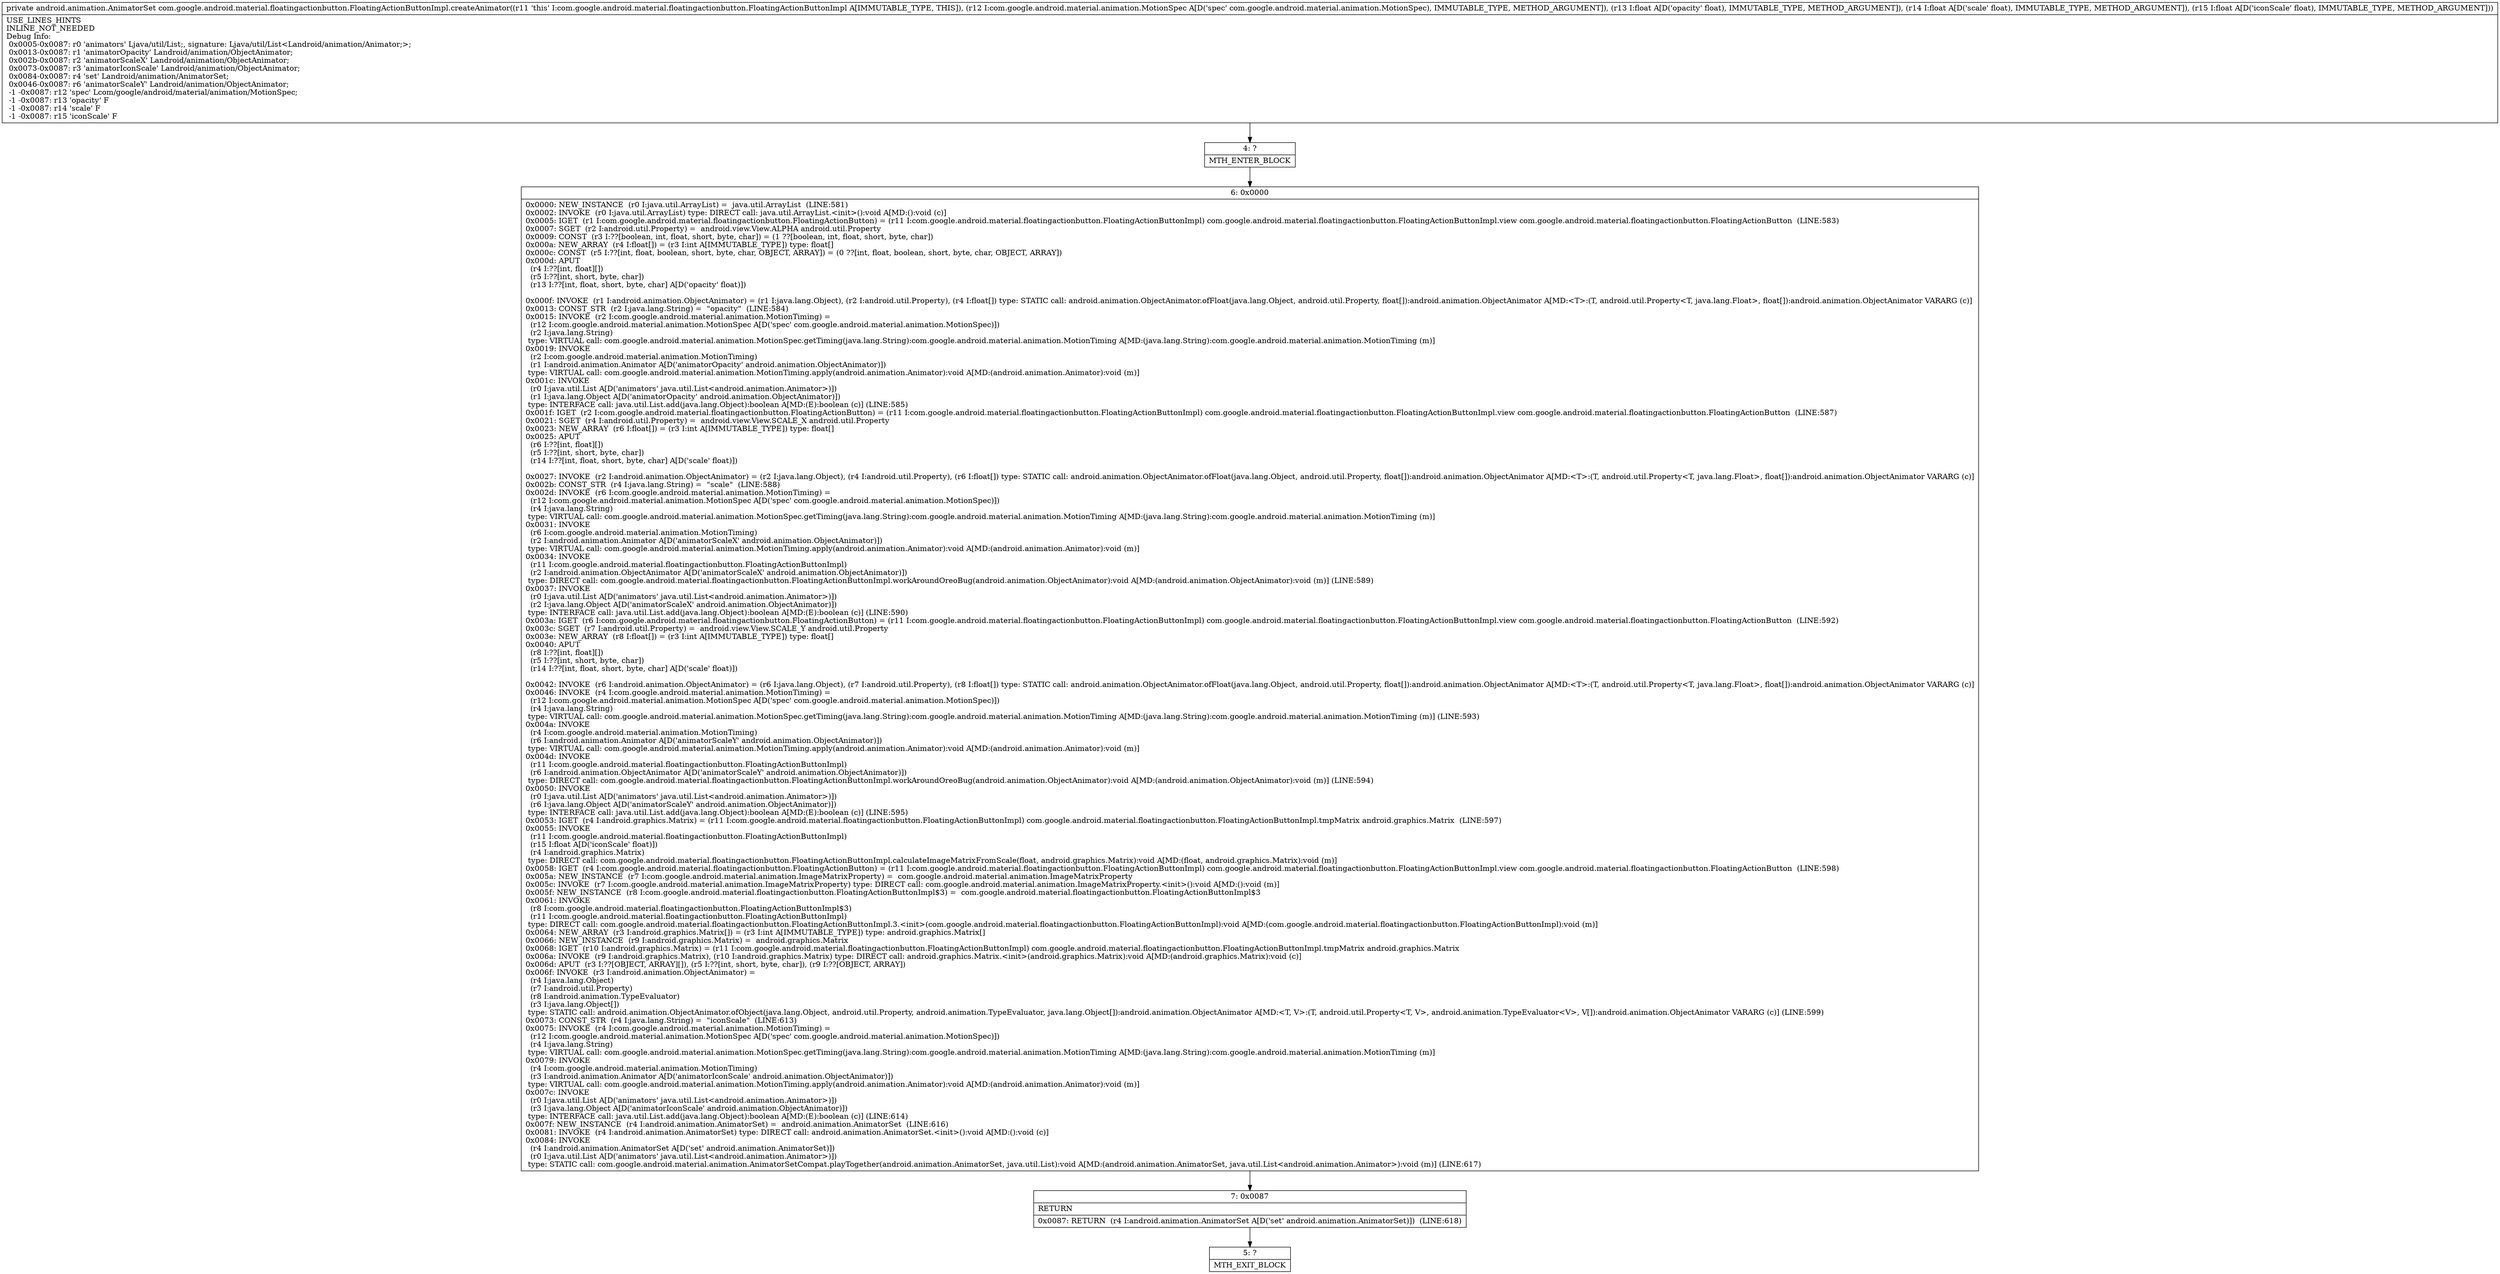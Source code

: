 digraph "CFG forcom.google.android.material.floatingactionbutton.FloatingActionButtonImpl.createAnimator(Lcom\/google\/android\/material\/animation\/MotionSpec;FFF)Landroid\/animation\/AnimatorSet;" {
Node_4 [shape=record,label="{4\:\ ?|MTH_ENTER_BLOCK\l}"];
Node_6 [shape=record,label="{6\:\ 0x0000|0x0000: NEW_INSTANCE  (r0 I:java.util.ArrayList) =  java.util.ArrayList  (LINE:581)\l0x0002: INVOKE  (r0 I:java.util.ArrayList) type: DIRECT call: java.util.ArrayList.\<init\>():void A[MD:():void (c)]\l0x0005: IGET  (r1 I:com.google.android.material.floatingactionbutton.FloatingActionButton) = (r11 I:com.google.android.material.floatingactionbutton.FloatingActionButtonImpl) com.google.android.material.floatingactionbutton.FloatingActionButtonImpl.view com.google.android.material.floatingactionbutton.FloatingActionButton  (LINE:583)\l0x0007: SGET  (r2 I:android.util.Property) =  android.view.View.ALPHA android.util.Property \l0x0009: CONST  (r3 I:??[boolean, int, float, short, byte, char]) = (1 ??[boolean, int, float, short, byte, char]) \l0x000a: NEW_ARRAY  (r4 I:float[]) = (r3 I:int A[IMMUTABLE_TYPE]) type: float[] \l0x000c: CONST  (r5 I:??[int, float, boolean, short, byte, char, OBJECT, ARRAY]) = (0 ??[int, float, boolean, short, byte, char, OBJECT, ARRAY]) \l0x000d: APUT  \l  (r4 I:??[int, float][])\l  (r5 I:??[int, short, byte, char])\l  (r13 I:??[int, float, short, byte, char] A[D('opacity' float)])\l \l0x000f: INVOKE  (r1 I:android.animation.ObjectAnimator) = (r1 I:java.lang.Object), (r2 I:android.util.Property), (r4 I:float[]) type: STATIC call: android.animation.ObjectAnimator.ofFloat(java.lang.Object, android.util.Property, float[]):android.animation.ObjectAnimator A[MD:\<T\>:(T, android.util.Property\<T, java.lang.Float\>, float[]):android.animation.ObjectAnimator VARARG (c)]\l0x0013: CONST_STR  (r2 I:java.lang.String) =  \"opacity\"  (LINE:584)\l0x0015: INVOKE  (r2 I:com.google.android.material.animation.MotionTiming) = \l  (r12 I:com.google.android.material.animation.MotionSpec A[D('spec' com.google.android.material.animation.MotionSpec)])\l  (r2 I:java.lang.String)\l type: VIRTUAL call: com.google.android.material.animation.MotionSpec.getTiming(java.lang.String):com.google.android.material.animation.MotionTiming A[MD:(java.lang.String):com.google.android.material.animation.MotionTiming (m)]\l0x0019: INVOKE  \l  (r2 I:com.google.android.material.animation.MotionTiming)\l  (r1 I:android.animation.Animator A[D('animatorOpacity' android.animation.ObjectAnimator)])\l type: VIRTUAL call: com.google.android.material.animation.MotionTiming.apply(android.animation.Animator):void A[MD:(android.animation.Animator):void (m)]\l0x001c: INVOKE  \l  (r0 I:java.util.List A[D('animators' java.util.List\<android.animation.Animator\>)])\l  (r1 I:java.lang.Object A[D('animatorOpacity' android.animation.ObjectAnimator)])\l type: INTERFACE call: java.util.List.add(java.lang.Object):boolean A[MD:(E):boolean (c)] (LINE:585)\l0x001f: IGET  (r2 I:com.google.android.material.floatingactionbutton.FloatingActionButton) = (r11 I:com.google.android.material.floatingactionbutton.FloatingActionButtonImpl) com.google.android.material.floatingactionbutton.FloatingActionButtonImpl.view com.google.android.material.floatingactionbutton.FloatingActionButton  (LINE:587)\l0x0021: SGET  (r4 I:android.util.Property) =  android.view.View.SCALE_X android.util.Property \l0x0023: NEW_ARRAY  (r6 I:float[]) = (r3 I:int A[IMMUTABLE_TYPE]) type: float[] \l0x0025: APUT  \l  (r6 I:??[int, float][])\l  (r5 I:??[int, short, byte, char])\l  (r14 I:??[int, float, short, byte, char] A[D('scale' float)])\l \l0x0027: INVOKE  (r2 I:android.animation.ObjectAnimator) = (r2 I:java.lang.Object), (r4 I:android.util.Property), (r6 I:float[]) type: STATIC call: android.animation.ObjectAnimator.ofFloat(java.lang.Object, android.util.Property, float[]):android.animation.ObjectAnimator A[MD:\<T\>:(T, android.util.Property\<T, java.lang.Float\>, float[]):android.animation.ObjectAnimator VARARG (c)]\l0x002b: CONST_STR  (r4 I:java.lang.String) =  \"scale\"  (LINE:588)\l0x002d: INVOKE  (r6 I:com.google.android.material.animation.MotionTiming) = \l  (r12 I:com.google.android.material.animation.MotionSpec A[D('spec' com.google.android.material.animation.MotionSpec)])\l  (r4 I:java.lang.String)\l type: VIRTUAL call: com.google.android.material.animation.MotionSpec.getTiming(java.lang.String):com.google.android.material.animation.MotionTiming A[MD:(java.lang.String):com.google.android.material.animation.MotionTiming (m)]\l0x0031: INVOKE  \l  (r6 I:com.google.android.material.animation.MotionTiming)\l  (r2 I:android.animation.Animator A[D('animatorScaleX' android.animation.ObjectAnimator)])\l type: VIRTUAL call: com.google.android.material.animation.MotionTiming.apply(android.animation.Animator):void A[MD:(android.animation.Animator):void (m)]\l0x0034: INVOKE  \l  (r11 I:com.google.android.material.floatingactionbutton.FloatingActionButtonImpl)\l  (r2 I:android.animation.ObjectAnimator A[D('animatorScaleX' android.animation.ObjectAnimator)])\l type: DIRECT call: com.google.android.material.floatingactionbutton.FloatingActionButtonImpl.workAroundOreoBug(android.animation.ObjectAnimator):void A[MD:(android.animation.ObjectAnimator):void (m)] (LINE:589)\l0x0037: INVOKE  \l  (r0 I:java.util.List A[D('animators' java.util.List\<android.animation.Animator\>)])\l  (r2 I:java.lang.Object A[D('animatorScaleX' android.animation.ObjectAnimator)])\l type: INTERFACE call: java.util.List.add(java.lang.Object):boolean A[MD:(E):boolean (c)] (LINE:590)\l0x003a: IGET  (r6 I:com.google.android.material.floatingactionbutton.FloatingActionButton) = (r11 I:com.google.android.material.floatingactionbutton.FloatingActionButtonImpl) com.google.android.material.floatingactionbutton.FloatingActionButtonImpl.view com.google.android.material.floatingactionbutton.FloatingActionButton  (LINE:592)\l0x003c: SGET  (r7 I:android.util.Property) =  android.view.View.SCALE_Y android.util.Property \l0x003e: NEW_ARRAY  (r8 I:float[]) = (r3 I:int A[IMMUTABLE_TYPE]) type: float[] \l0x0040: APUT  \l  (r8 I:??[int, float][])\l  (r5 I:??[int, short, byte, char])\l  (r14 I:??[int, float, short, byte, char] A[D('scale' float)])\l \l0x0042: INVOKE  (r6 I:android.animation.ObjectAnimator) = (r6 I:java.lang.Object), (r7 I:android.util.Property), (r8 I:float[]) type: STATIC call: android.animation.ObjectAnimator.ofFloat(java.lang.Object, android.util.Property, float[]):android.animation.ObjectAnimator A[MD:\<T\>:(T, android.util.Property\<T, java.lang.Float\>, float[]):android.animation.ObjectAnimator VARARG (c)]\l0x0046: INVOKE  (r4 I:com.google.android.material.animation.MotionTiming) = \l  (r12 I:com.google.android.material.animation.MotionSpec A[D('spec' com.google.android.material.animation.MotionSpec)])\l  (r4 I:java.lang.String)\l type: VIRTUAL call: com.google.android.material.animation.MotionSpec.getTiming(java.lang.String):com.google.android.material.animation.MotionTiming A[MD:(java.lang.String):com.google.android.material.animation.MotionTiming (m)] (LINE:593)\l0x004a: INVOKE  \l  (r4 I:com.google.android.material.animation.MotionTiming)\l  (r6 I:android.animation.Animator A[D('animatorScaleY' android.animation.ObjectAnimator)])\l type: VIRTUAL call: com.google.android.material.animation.MotionTiming.apply(android.animation.Animator):void A[MD:(android.animation.Animator):void (m)]\l0x004d: INVOKE  \l  (r11 I:com.google.android.material.floatingactionbutton.FloatingActionButtonImpl)\l  (r6 I:android.animation.ObjectAnimator A[D('animatorScaleY' android.animation.ObjectAnimator)])\l type: DIRECT call: com.google.android.material.floatingactionbutton.FloatingActionButtonImpl.workAroundOreoBug(android.animation.ObjectAnimator):void A[MD:(android.animation.ObjectAnimator):void (m)] (LINE:594)\l0x0050: INVOKE  \l  (r0 I:java.util.List A[D('animators' java.util.List\<android.animation.Animator\>)])\l  (r6 I:java.lang.Object A[D('animatorScaleY' android.animation.ObjectAnimator)])\l type: INTERFACE call: java.util.List.add(java.lang.Object):boolean A[MD:(E):boolean (c)] (LINE:595)\l0x0053: IGET  (r4 I:android.graphics.Matrix) = (r11 I:com.google.android.material.floatingactionbutton.FloatingActionButtonImpl) com.google.android.material.floatingactionbutton.FloatingActionButtonImpl.tmpMatrix android.graphics.Matrix  (LINE:597)\l0x0055: INVOKE  \l  (r11 I:com.google.android.material.floatingactionbutton.FloatingActionButtonImpl)\l  (r15 I:float A[D('iconScale' float)])\l  (r4 I:android.graphics.Matrix)\l type: DIRECT call: com.google.android.material.floatingactionbutton.FloatingActionButtonImpl.calculateImageMatrixFromScale(float, android.graphics.Matrix):void A[MD:(float, android.graphics.Matrix):void (m)]\l0x0058: IGET  (r4 I:com.google.android.material.floatingactionbutton.FloatingActionButton) = (r11 I:com.google.android.material.floatingactionbutton.FloatingActionButtonImpl) com.google.android.material.floatingactionbutton.FloatingActionButtonImpl.view com.google.android.material.floatingactionbutton.FloatingActionButton  (LINE:598)\l0x005a: NEW_INSTANCE  (r7 I:com.google.android.material.animation.ImageMatrixProperty) =  com.google.android.material.animation.ImageMatrixProperty \l0x005c: INVOKE  (r7 I:com.google.android.material.animation.ImageMatrixProperty) type: DIRECT call: com.google.android.material.animation.ImageMatrixProperty.\<init\>():void A[MD:():void (m)]\l0x005f: NEW_INSTANCE  (r8 I:com.google.android.material.floatingactionbutton.FloatingActionButtonImpl$3) =  com.google.android.material.floatingactionbutton.FloatingActionButtonImpl$3 \l0x0061: INVOKE  \l  (r8 I:com.google.android.material.floatingactionbutton.FloatingActionButtonImpl$3)\l  (r11 I:com.google.android.material.floatingactionbutton.FloatingActionButtonImpl)\l type: DIRECT call: com.google.android.material.floatingactionbutton.FloatingActionButtonImpl.3.\<init\>(com.google.android.material.floatingactionbutton.FloatingActionButtonImpl):void A[MD:(com.google.android.material.floatingactionbutton.FloatingActionButtonImpl):void (m)]\l0x0064: NEW_ARRAY  (r3 I:android.graphics.Matrix[]) = (r3 I:int A[IMMUTABLE_TYPE]) type: android.graphics.Matrix[] \l0x0066: NEW_INSTANCE  (r9 I:android.graphics.Matrix) =  android.graphics.Matrix \l0x0068: IGET  (r10 I:android.graphics.Matrix) = (r11 I:com.google.android.material.floatingactionbutton.FloatingActionButtonImpl) com.google.android.material.floatingactionbutton.FloatingActionButtonImpl.tmpMatrix android.graphics.Matrix \l0x006a: INVOKE  (r9 I:android.graphics.Matrix), (r10 I:android.graphics.Matrix) type: DIRECT call: android.graphics.Matrix.\<init\>(android.graphics.Matrix):void A[MD:(android.graphics.Matrix):void (c)]\l0x006d: APUT  (r3 I:??[OBJECT, ARRAY][]), (r5 I:??[int, short, byte, char]), (r9 I:??[OBJECT, ARRAY]) \l0x006f: INVOKE  (r3 I:android.animation.ObjectAnimator) = \l  (r4 I:java.lang.Object)\l  (r7 I:android.util.Property)\l  (r8 I:android.animation.TypeEvaluator)\l  (r3 I:java.lang.Object[])\l type: STATIC call: android.animation.ObjectAnimator.ofObject(java.lang.Object, android.util.Property, android.animation.TypeEvaluator, java.lang.Object[]):android.animation.ObjectAnimator A[MD:\<T, V\>:(T, android.util.Property\<T, V\>, android.animation.TypeEvaluator\<V\>, V[]):android.animation.ObjectAnimator VARARG (c)] (LINE:599)\l0x0073: CONST_STR  (r4 I:java.lang.String) =  \"iconScale\"  (LINE:613)\l0x0075: INVOKE  (r4 I:com.google.android.material.animation.MotionTiming) = \l  (r12 I:com.google.android.material.animation.MotionSpec A[D('spec' com.google.android.material.animation.MotionSpec)])\l  (r4 I:java.lang.String)\l type: VIRTUAL call: com.google.android.material.animation.MotionSpec.getTiming(java.lang.String):com.google.android.material.animation.MotionTiming A[MD:(java.lang.String):com.google.android.material.animation.MotionTiming (m)]\l0x0079: INVOKE  \l  (r4 I:com.google.android.material.animation.MotionTiming)\l  (r3 I:android.animation.Animator A[D('animatorIconScale' android.animation.ObjectAnimator)])\l type: VIRTUAL call: com.google.android.material.animation.MotionTiming.apply(android.animation.Animator):void A[MD:(android.animation.Animator):void (m)]\l0x007c: INVOKE  \l  (r0 I:java.util.List A[D('animators' java.util.List\<android.animation.Animator\>)])\l  (r3 I:java.lang.Object A[D('animatorIconScale' android.animation.ObjectAnimator)])\l type: INTERFACE call: java.util.List.add(java.lang.Object):boolean A[MD:(E):boolean (c)] (LINE:614)\l0x007f: NEW_INSTANCE  (r4 I:android.animation.AnimatorSet) =  android.animation.AnimatorSet  (LINE:616)\l0x0081: INVOKE  (r4 I:android.animation.AnimatorSet) type: DIRECT call: android.animation.AnimatorSet.\<init\>():void A[MD:():void (c)]\l0x0084: INVOKE  \l  (r4 I:android.animation.AnimatorSet A[D('set' android.animation.AnimatorSet)])\l  (r0 I:java.util.List A[D('animators' java.util.List\<android.animation.Animator\>)])\l type: STATIC call: com.google.android.material.animation.AnimatorSetCompat.playTogether(android.animation.AnimatorSet, java.util.List):void A[MD:(android.animation.AnimatorSet, java.util.List\<android.animation.Animator\>):void (m)] (LINE:617)\l}"];
Node_7 [shape=record,label="{7\:\ 0x0087|RETURN\l|0x0087: RETURN  (r4 I:android.animation.AnimatorSet A[D('set' android.animation.AnimatorSet)])  (LINE:618)\l}"];
Node_5 [shape=record,label="{5\:\ ?|MTH_EXIT_BLOCK\l}"];
MethodNode[shape=record,label="{private android.animation.AnimatorSet com.google.android.material.floatingactionbutton.FloatingActionButtonImpl.createAnimator((r11 'this' I:com.google.android.material.floatingactionbutton.FloatingActionButtonImpl A[IMMUTABLE_TYPE, THIS]), (r12 I:com.google.android.material.animation.MotionSpec A[D('spec' com.google.android.material.animation.MotionSpec), IMMUTABLE_TYPE, METHOD_ARGUMENT]), (r13 I:float A[D('opacity' float), IMMUTABLE_TYPE, METHOD_ARGUMENT]), (r14 I:float A[D('scale' float), IMMUTABLE_TYPE, METHOD_ARGUMENT]), (r15 I:float A[D('iconScale' float), IMMUTABLE_TYPE, METHOD_ARGUMENT]))  | USE_LINES_HINTS\lINLINE_NOT_NEEDED\lDebug Info:\l  0x0005\-0x0087: r0 'animators' Ljava\/util\/List;, signature: Ljava\/util\/List\<Landroid\/animation\/Animator;\>;\l  0x0013\-0x0087: r1 'animatorOpacity' Landroid\/animation\/ObjectAnimator;\l  0x002b\-0x0087: r2 'animatorScaleX' Landroid\/animation\/ObjectAnimator;\l  0x0073\-0x0087: r3 'animatorIconScale' Landroid\/animation\/ObjectAnimator;\l  0x0084\-0x0087: r4 'set' Landroid\/animation\/AnimatorSet;\l  0x0046\-0x0087: r6 'animatorScaleY' Landroid\/animation\/ObjectAnimator;\l  \-1 \-0x0087: r12 'spec' Lcom\/google\/android\/material\/animation\/MotionSpec;\l  \-1 \-0x0087: r13 'opacity' F\l  \-1 \-0x0087: r14 'scale' F\l  \-1 \-0x0087: r15 'iconScale' F\l}"];
MethodNode -> Node_4;Node_4 -> Node_6;
Node_6 -> Node_7;
Node_7 -> Node_5;
}

